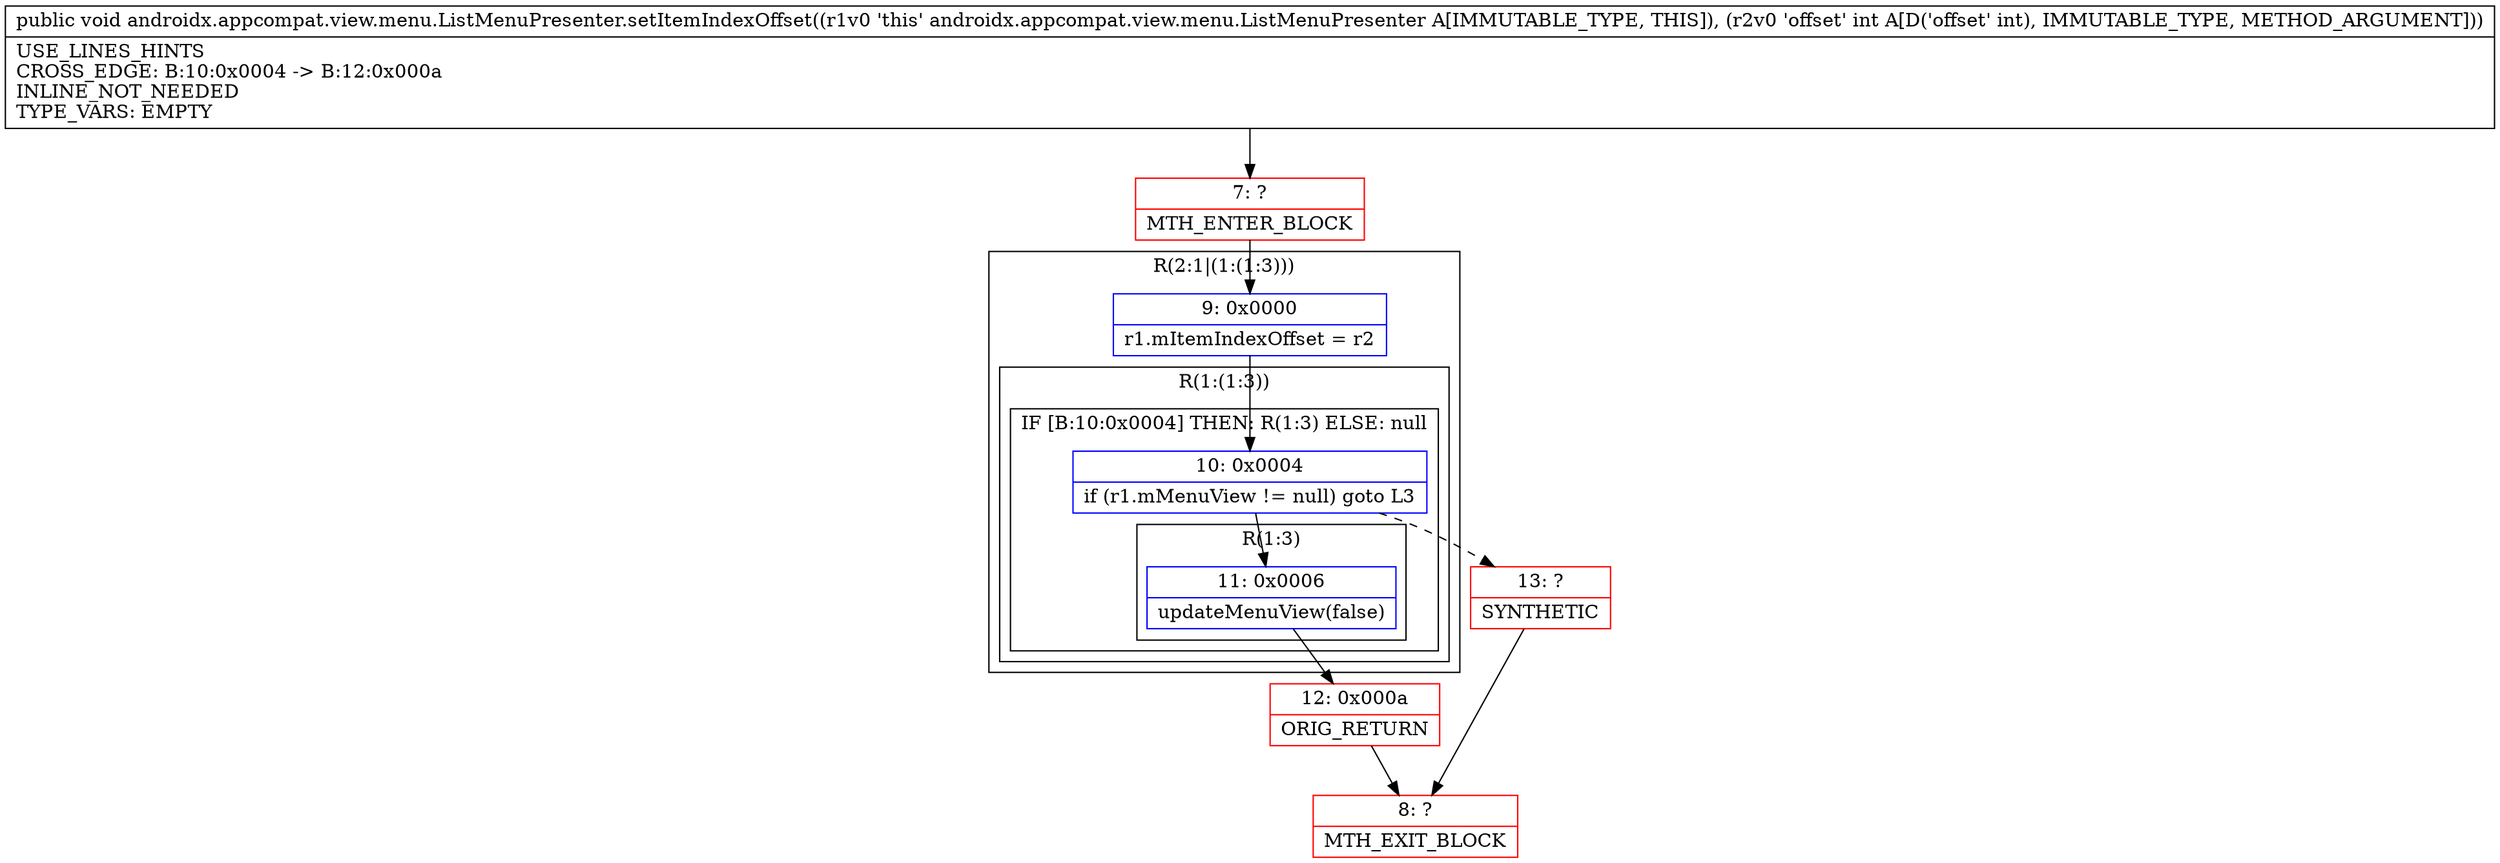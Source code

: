 digraph "CFG forandroidx.appcompat.view.menu.ListMenuPresenter.setItemIndexOffset(I)V" {
subgraph cluster_Region_2108257653 {
label = "R(2:1|(1:(1:3)))";
node [shape=record,color=blue];
Node_9 [shape=record,label="{9\:\ 0x0000|r1.mItemIndexOffset = r2\l}"];
subgraph cluster_Region_1500465987 {
label = "R(1:(1:3))";
node [shape=record,color=blue];
subgraph cluster_IfRegion_98099982 {
label = "IF [B:10:0x0004] THEN: R(1:3) ELSE: null";
node [shape=record,color=blue];
Node_10 [shape=record,label="{10\:\ 0x0004|if (r1.mMenuView != null) goto L3\l}"];
subgraph cluster_Region_880831101 {
label = "R(1:3)";
node [shape=record,color=blue];
Node_11 [shape=record,label="{11\:\ 0x0006|updateMenuView(false)\l}"];
}
}
}
}
Node_7 [shape=record,color=red,label="{7\:\ ?|MTH_ENTER_BLOCK\l}"];
Node_12 [shape=record,color=red,label="{12\:\ 0x000a|ORIG_RETURN\l}"];
Node_8 [shape=record,color=red,label="{8\:\ ?|MTH_EXIT_BLOCK\l}"];
Node_13 [shape=record,color=red,label="{13\:\ ?|SYNTHETIC\l}"];
MethodNode[shape=record,label="{public void androidx.appcompat.view.menu.ListMenuPresenter.setItemIndexOffset((r1v0 'this' androidx.appcompat.view.menu.ListMenuPresenter A[IMMUTABLE_TYPE, THIS]), (r2v0 'offset' int A[D('offset' int), IMMUTABLE_TYPE, METHOD_ARGUMENT]))  | USE_LINES_HINTS\lCROSS_EDGE: B:10:0x0004 \-\> B:12:0x000a\lINLINE_NOT_NEEDED\lTYPE_VARS: EMPTY\l}"];
MethodNode -> Node_7;Node_9 -> Node_10;
Node_10 -> Node_11;
Node_10 -> Node_13[style=dashed];
Node_11 -> Node_12;
Node_7 -> Node_9;
Node_12 -> Node_8;
Node_13 -> Node_8;
}

